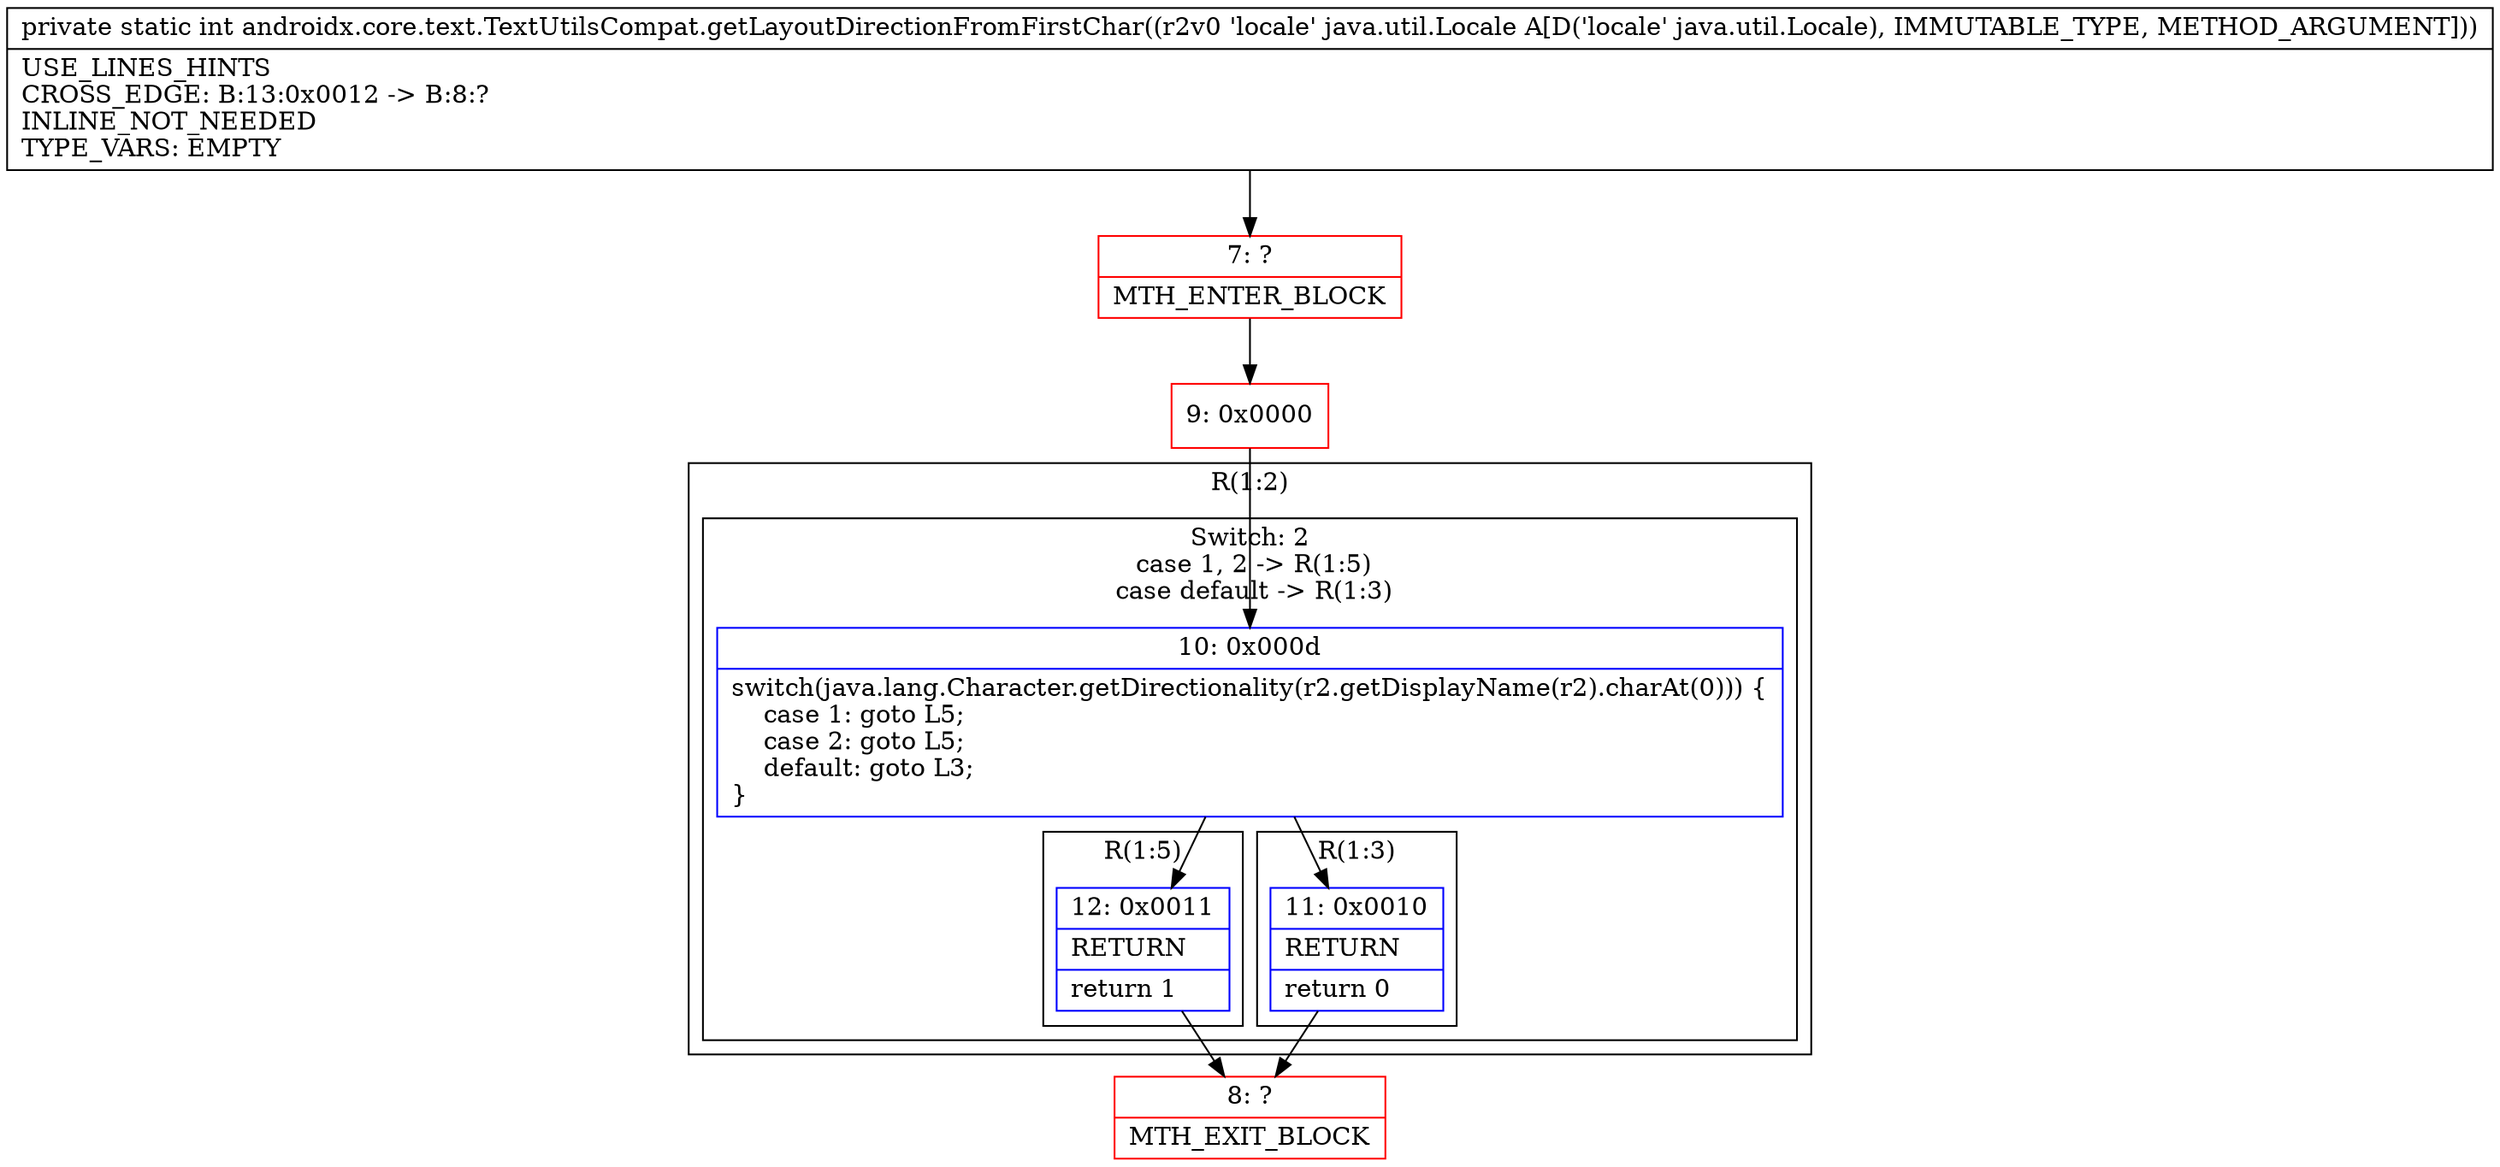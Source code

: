 digraph "CFG forandroidx.core.text.TextUtilsCompat.getLayoutDirectionFromFirstChar(Ljava\/util\/Locale;)I" {
subgraph cluster_Region_695164859 {
label = "R(1:2)";
node [shape=record,color=blue];
subgraph cluster_SwitchRegion_456640014 {
label = "Switch: 2
 case 1, 2 -> R(1:5)
 case default -> R(1:3)";
node [shape=record,color=blue];
Node_10 [shape=record,label="{10\:\ 0x000d|switch(java.lang.Character.getDirectionality(r2.getDisplayName(r2).charAt(0))) \{\l    case 1: goto L5;\l    case 2: goto L5;\l    default: goto L3;\l\}\l}"];
subgraph cluster_Region_85352715 {
label = "R(1:5)";
node [shape=record,color=blue];
Node_12 [shape=record,label="{12\:\ 0x0011|RETURN\l|return 1\l}"];
}
subgraph cluster_Region_2110201735 {
label = "R(1:3)";
node [shape=record,color=blue];
Node_11 [shape=record,label="{11\:\ 0x0010|RETURN\l|return 0\l}"];
}
}
}
Node_7 [shape=record,color=red,label="{7\:\ ?|MTH_ENTER_BLOCK\l}"];
Node_9 [shape=record,color=red,label="{9\:\ 0x0000}"];
Node_8 [shape=record,color=red,label="{8\:\ ?|MTH_EXIT_BLOCK\l}"];
MethodNode[shape=record,label="{private static int androidx.core.text.TextUtilsCompat.getLayoutDirectionFromFirstChar((r2v0 'locale' java.util.Locale A[D('locale' java.util.Locale), IMMUTABLE_TYPE, METHOD_ARGUMENT]))  | USE_LINES_HINTS\lCROSS_EDGE: B:13:0x0012 \-\> B:8:?\lINLINE_NOT_NEEDED\lTYPE_VARS: EMPTY\l}"];
MethodNode -> Node_7;Node_10 -> Node_11;
Node_10 -> Node_12;
Node_12 -> Node_8;
Node_11 -> Node_8;
Node_7 -> Node_9;
Node_9 -> Node_10;
}

